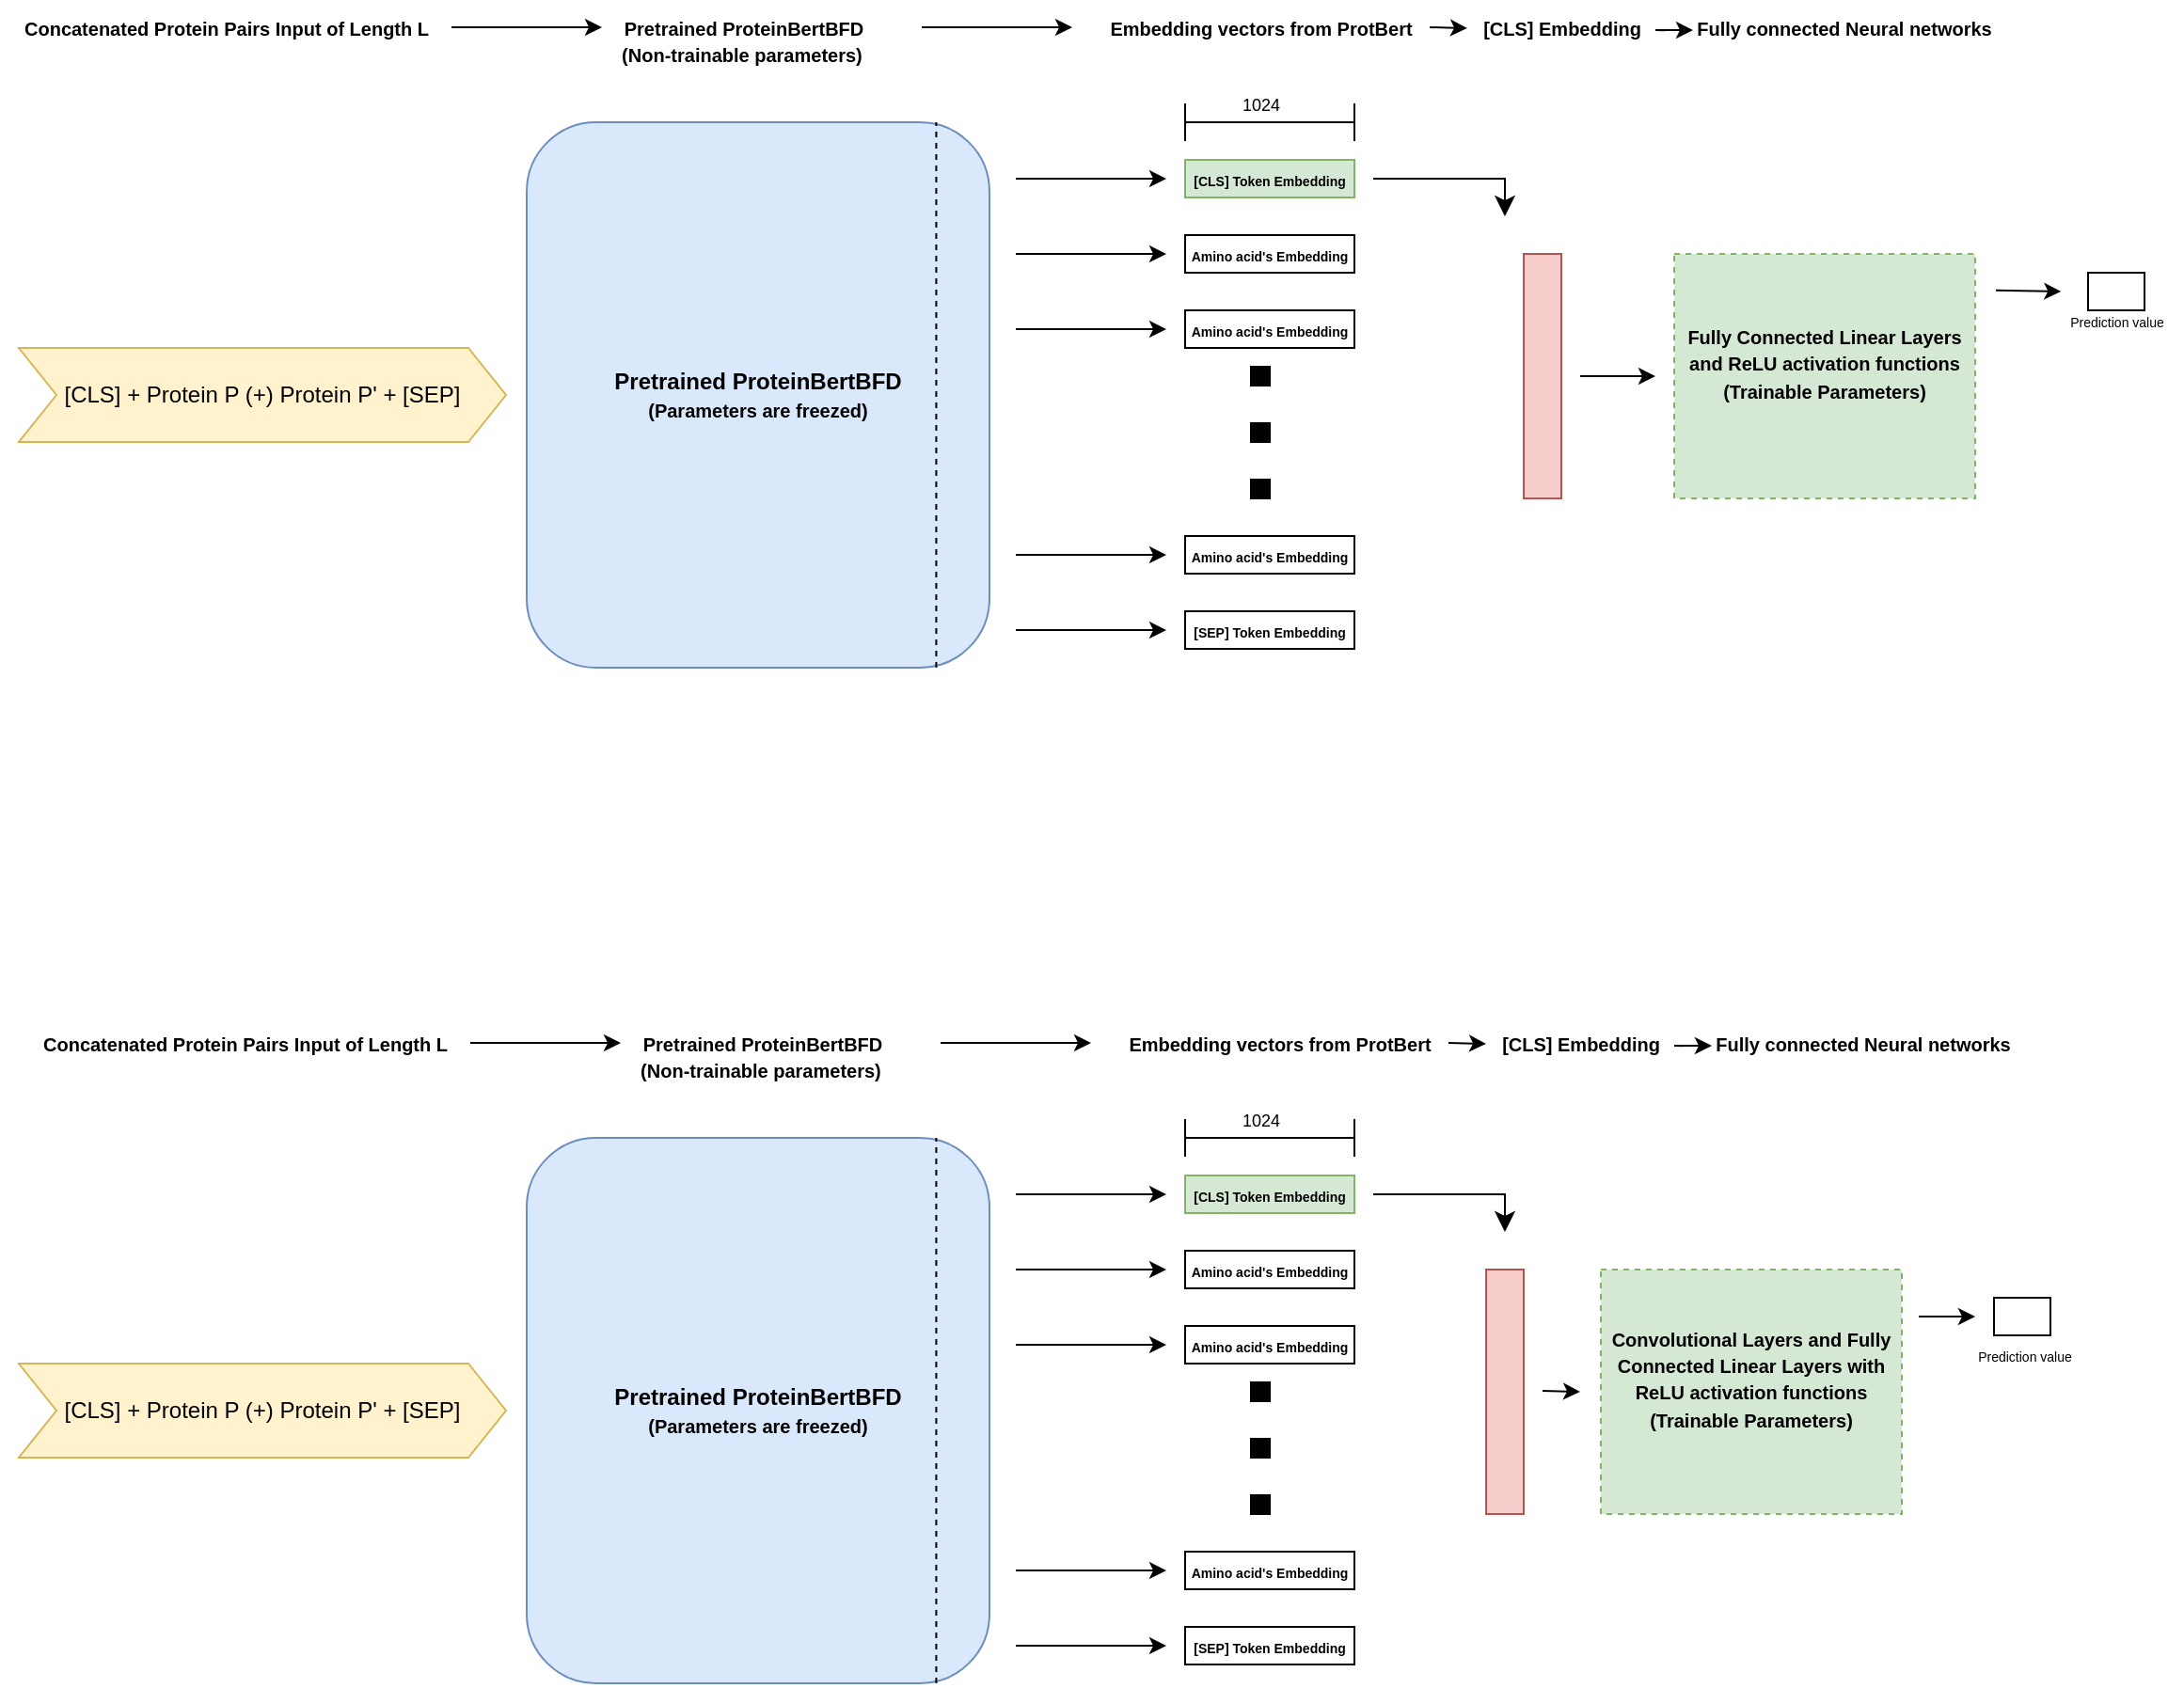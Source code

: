 <mxfile version="21.1.2" type="github" pages="2">
  <diagram name="Page-1" id="QsDBgdQCwnRnDj4SqAwj">
    <mxGraphModel dx="2022" dy="657" grid="1" gridSize="10" guides="1" tooltips="1" connect="1" arrows="1" fold="1" page="1" pageScale="1" pageWidth="827" pageHeight="1169" math="0" shadow="0">
      <root>
        <mxCell id="0" />
        <mxCell id="1" parent="0" />
        <mxCell id="qwD3XdrIpNs9pehdpU2p-4" value="[CLS] + Protein P (+) Protein P&#39; + [SEP]" style="shape=step;perimeter=stepPerimeter;whiteSpace=wrap;html=1;fixedSize=1;fillColor=#fff2cc;strokeColor=#d6b656;" parent="1" vertex="1">
          <mxGeometry x="-800" y="345" width="259" height="50" as="geometry" />
        </mxCell>
        <mxCell id="qwD3XdrIpNs9pehdpU2p-6" value="&lt;b&gt;Pretrained ProteinBertBFD&lt;br&gt;&lt;font style=&quot;font-size: 10px;&quot;&gt;(Parameters are freezed)&lt;/font&gt;&lt;/b&gt;" style="rounded=1;whiteSpace=wrap;html=1;fillColor=#dae8fc;strokeColor=#6c8ebf;" parent="1" vertex="1">
          <mxGeometry x="-530" y="225" width="246" height="290" as="geometry" />
        </mxCell>
        <mxCell id="qwD3XdrIpNs9pehdpU2p-8" value="" style="endArrow=none;dashed=1;html=1;rounded=0;entryX=0.885;entryY=0;entryDx=0;entryDy=0;entryPerimeter=0;exitX=0.885;exitY=1;exitDx=0;exitDy=0;exitPerimeter=0;" parent="1" source="qwD3XdrIpNs9pehdpU2p-6" target="qwD3XdrIpNs9pehdpU2p-6" edge="1">
          <mxGeometry width="50" height="50" relative="1" as="geometry">
            <mxPoint x="-320" y="315" as="sourcePoint" />
            <mxPoint x="-270" y="265" as="targetPoint" />
          </mxGeometry>
        </mxCell>
        <mxCell id="qwD3XdrIpNs9pehdpU2p-20" value="" style="endArrow=classic;html=1;rounded=0;" parent="1" edge="1">
          <mxGeometry width="50" height="50" relative="1" as="geometry">
            <mxPoint x="-270" y="255" as="sourcePoint" />
            <mxPoint x="-190" y="255" as="targetPoint" />
          </mxGeometry>
        </mxCell>
        <mxCell id="qwD3XdrIpNs9pehdpU2p-21" value="" style="endArrow=classic;html=1;rounded=0;" parent="1" edge="1">
          <mxGeometry width="50" height="50" relative="1" as="geometry">
            <mxPoint x="-270" y="495" as="sourcePoint" />
            <mxPoint x="-190" y="495" as="targetPoint" />
          </mxGeometry>
        </mxCell>
        <mxCell id="qwD3XdrIpNs9pehdpU2p-22" value="" style="endArrow=classic;html=1;rounded=0;" parent="1" edge="1">
          <mxGeometry width="50" height="50" relative="1" as="geometry">
            <mxPoint x="-270" y="295" as="sourcePoint" />
            <mxPoint x="-190" y="295" as="targetPoint" />
          </mxGeometry>
        </mxCell>
        <mxCell id="qwD3XdrIpNs9pehdpU2p-23" value="" style="endArrow=classic;html=1;rounded=0;" parent="1" edge="1">
          <mxGeometry width="50" height="50" relative="1" as="geometry">
            <mxPoint x="-270" y="335" as="sourcePoint" />
            <mxPoint x="-190" y="335" as="targetPoint" />
          </mxGeometry>
        </mxCell>
        <mxCell id="qwD3XdrIpNs9pehdpU2p-24" value="" style="endArrow=classic;html=1;rounded=0;" parent="1" edge="1">
          <mxGeometry width="50" height="50" relative="1" as="geometry">
            <mxPoint x="-270" y="455" as="sourcePoint" />
            <mxPoint x="-190" y="455" as="targetPoint" />
          </mxGeometry>
        </mxCell>
        <mxCell id="qwD3XdrIpNs9pehdpU2p-25" value="&lt;font style=&quot;font-size: 7px;&quot;&gt;&lt;b&gt;[CLS] Token Embedding&lt;/b&gt;&lt;/font&gt;" style="rounded=0;whiteSpace=wrap;html=1;fillColor=#d5e8d4;strokeColor=#82b366;" parent="1" vertex="1">
          <mxGeometry x="-180" y="245" width="90" height="20" as="geometry" />
        </mxCell>
        <mxCell id="qwD3XdrIpNs9pehdpU2p-26" value="&lt;font style=&quot;font-size: 7px;&quot;&gt;&lt;b&gt;Amino acid&#39;s Embedding&lt;/b&gt;&lt;/font&gt;" style="rounded=0;whiteSpace=wrap;html=1;" parent="1" vertex="1">
          <mxGeometry x="-180" y="285" width="90" height="20" as="geometry" />
        </mxCell>
        <mxCell id="qwD3XdrIpNs9pehdpU2p-27" value="&lt;b style=&quot;--tw-border-spacing-x: 0; --tw-border-spacing-y: 0; --tw-translate-x: 0; --tw-translate-y: 0; --tw-rotate: 0; --tw-skew-x: 0; --tw-skew-y: 0; --tw-scale-x: 1; --tw-scale-y: 1; --tw-pan-x: ; --tw-pan-y: ; --tw-pinch-zoom: ; --tw-scroll-snap-strictness: proximity; --tw-ordinal: ; --tw-slashed-zero: ; --tw-numeric-figure: ; --tw-numeric-spacing: ; --tw-numeric-fraction: ; --tw-ring-inset: ; --tw-ring-offset-width: 0px; --tw-ring-offset-color: #fff; --tw-ring-color: rgb(59 130 246 / 0.5); --tw-ring-offset-shadow: 0 0 #0000; --tw-ring-shadow: 0 0 #0000; --tw-shadow: 0 0 #0000; --tw-shadow-colored: 0 0 #0000; --tw-blur: ; --tw-brightness: ; --tw-contrast: ; --tw-grayscale: ; --tw-hue-rotate: ; --tw-invert: ; --tw-saturate: ; --tw-sepia: ; --tw-drop-shadow: ; --tw-backdrop-blur: ; --tw-backdrop-brightness: ; --tw-backdrop-contrast: ; --tw-backdrop-grayscale: ; --tw-backdrop-hue-rotate: ; --tw-backdrop-invert: ; --tw-backdrop-opacity: ; --tw-backdrop-saturate: ; --tw-backdrop-sepia: ; border-color: var(--border-color); font-size: 7px;&quot;&gt;Amino acid&#39;s Embedding&lt;/b&gt;" style="rounded=0;whiteSpace=wrap;html=1;" parent="1" vertex="1">
          <mxGeometry x="-180" y="325" width="90" height="20" as="geometry" />
        </mxCell>
        <mxCell id="qwD3XdrIpNs9pehdpU2p-28" value="&lt;b style=&quot;--tw-border-spacing-x: 0; --tw-border-spacing-y: 0; --tw-translate-x: 0; --tw-translate-y: 0; --tw-rotate: 0; --tw-skew-x: 0; --tw-skew-y: 0; --tw-scale-x: 1; --tw-scale-y: 1; --tw-pan-x: ; --tw-pan-y: ; --tw-pinch-zoom: ; --tw-scroll-snap-strictness: proximity; --tw-ordinal: ; --tw-slashed-zero: ; --tw-numeric-figure: ; --tw-numeric-spacing: ; --tw-numeric-fraction: ; --tw-ring-inset: ; --tw-ring-offset-width: 0px; --tw-ring-offset-color: #fff; --tw-ring-color: rgb(59 130 246 / 0.5); --tw-ring-offset-shadow: 0 0 #0000; --tw-ring-shadow: 0 0 #0000; --tw-shadow: 0 0 #0000; --tw-shadow-colored: 0 0 #0000; --tw-blur: ; --tw-brightness: ; --tw-contrast: ; --tw-grayscale: ; --tw-hue-rotate: ; --tw-invert: ; --tw-saturate: ; --tw-sepia: ; --tw-drop-shadow: ; --tw-backdrop-blur: ; --tw-backdrop-brightness: ; --tw-backdrop-contrast: ; --tw-backdrop-grayscale: ; --tw-backdrop-hue-rotate: ; --tw-backdrop-invert: ; --tw-backdrop-opacity: ; --tw-backdrop-saturate: ; --tw-backdrop-sepia: ; border-color: var(--border-color); font-size: 7px;&quot;&gt;Amino acid&#39;s Embedding&lt;/b&gt;" style="rounded=0;whiteSpace=wrap;html=1;" parent="1" vertex="1">
          <mxGeometry x="-180" y="445" width="90" height="20" as="geometry" />
        </mxCell>
        <mxCell id="qwD3XdrIpNs9pehdpU2p-29" value="&lt;b style=&quot;--tw-border-spacing-x: 0; --tw-border-spacing-y: 0; --tw-translate-x: 0; --tw-translate-y: 0; --tw-rotate: 0; --tw-skew-x: 0; --tw-skew-y: 0; --tw-scale-x: 1; --tw-scale-y: 1; --tw-pan-x: ; --tw-pan-y: ; --tw-pinch-zoom: ; --tw-scroll-snap-strictness: proximity; --tw-ordinal: ; --tw-slashed-zero: ; --tw-numeric-figure: ; --tw-numeric-spacing: ; --tw-numeric-fraction: ; --tw-ring-inset: ; --tw-ring-offset-width: 0px; --tw-ring-offset-color: #fff; --tw-ring-color: rgb(59 130 246 / 0.5); --tw-ring-offset-shadow: 0 0 #0000; --tw-ring-shadow: 0 0 #0000; --tw-shadow: 0 0 #0000; --tw-shadow-colored: 0 0 #0000; --tw-blur: ; --tw-brightness: ; --tw-contrast: ; --tw-grayscale: ; --tw-hue-rotate: ; --tw-invert: ; --tw-saturate: ; --tw-sepia: ; --tw-drop-shadow: ; --tw-backdrop-blur: ; --tw-backdrop-brightness: ; --tw-backdrop-contrast: ; --tw-backdrop-grayscale: ; --tw-backdrop-hue-rotate: ; --tw-backdrop-invert: ; --tw-backdrop-opacity: ; --tw-backdrop-saturate: ; --tw-backdrop-sepia: ; border-color: var(--border-color); font-size: 7px;&quot;&gt;[SEP] Token Embedding&lt;/b&gt;" style="rounded=0;whiteSpace=wrap;html=1;" parent="1" vertex="1">
          <mxGeometry x="-180" y="485" width="90" height="20" as="geometry" />
        </mxCell>
        <mxCell id="qwD3XdrIpNs9pehdpU2p-31" value="" style="shape=crossbar;whiteSpace=wrap;html=1;rounded=1;" parent="1" vertex="1">
          <mxGeometry x="-180" y="215" width="90" height="20" as="geometry" />
        </mxCell>
        <mxCell id="qwD3XdrIpNs9pehdpU2p-32" value="&lt;font style=&quot;font-size: 9px;&quot;&gt;1024&lt;/font&gt;" style="text;html=1;align=center;verticalAlign=middle;resizable=0;points=[];autosize=1;strokeColor=none;fillColor=none;" parent="1" vertex="1">
          <mxGeometry x="-160" y="200" width="40" height="30" as="geometry" />
        </mxCell>
        <mxCell id="qwD3XdrIpNs9pehdpU2p-33" value="" style="rounded=0;whiteSpace=wrap;html=1;fillColor=#000000;" parent="1" vertex="1">
          <mxGeometry x="-145" y="355" width="10" height="10" as="geometry" />
        </mxCell>
        <mxCell id="qwD3XdrIpNs9pehdpU2p-34" value="" style="rounded=0;whiteSpace=wrap;html=1;fillColor=#000000;" parent="1" vertex="1">
          <mxGeometry x="-145" y="385" width="10" height="10" as="geometry" />
        </mxCell>
        <mxCell id="qwD3XdrIpNs9pehdpU2p-35" value="" style="rounded=0;whiteSpace=wrap;html=1;fillColor=#000000;" parent="1" vertex="1">
          <mxGeometry x="-145" y="415" width="10" height="10" as="geometry" />
        </mxCell>
        <mxCell id="qwD3XdrIpNs9pehdpU2p-40" value="" style="edgeStyle=segmentEdgeStyle;endArrow=classic;html=1;curved=0;rounded=0;endSize=8;startSize=8;" parent="1" edge="1">
          <mxGeometry width="50" height="50" relative="1" as="geometry">
            <mxPoint x="-80" y="255" as="sourcePoint" />
            <mxPoint x="-10" y="275" as="targetPoint" />
          </mxGeometry>
        </mxCell>
        <mxCell id="qwD3XdrIpNs9pehdpU2p-42" value="" style="rounded=0;whiteSpace=wrap;html=1;fillColor=#f8cecc;strokeColor=#b85450;" parent="1" vertex="1">
          <mxGeometry y="295" width="20" height="130" as="geometry" />
        </mxCell>
        <mxCell id="qwD3XdrIpNs9pehdpU2p-51" value="&lt;font style=&quot;font-size: 10px;&quot;&gt;&lt;b&gt;Fully Connected Linear Layers and ReLU activation functions&lt;br&gt;(Trainable Parameters)&lt;br&gt;&lt;br&gt;&lt;/b&gt;&lt;/font&gt;" style="rounded=0;whiteSpace=wrap;html=1;dashed=1;fillColor=#d5e8d4;strokeColor=#82b366;" parent="1" vertex="1">
          <mxGeometry x="80" y="295" width="160" height="130" as="geometry" />
        </mxCell>
        <mxCell id="qwD3XdrIpNs9pehdpU2p-52" value="" style="endArrow=classic;html=1;rounded=0;" parent="1" edge="1">
          <mxGeometry width="50" height="50" relative="1" as="geometry">
            <mxPoint x="30" y="360" as="sourcePoint" />
            <mxPoint x="70" y="360" as="targetPoint" />
          </mxGeometry>
        </mxCell>
        <mxCell id="qwD3XdrIpNs9pehdpU2p-53" value="" style="endArrow=classic;html=1;rounded=0;entryX=0.081;entryY=0;entryDx=0;entryDy=0;entryPerimeter=0;" parent="1" target="qwD3XdrIpNs9pehdpU2p-55" edge="1">
          <mxGeometry width="50" height="50" relative="1" as="geometry">
            <mxPoint x="251" y="314.33" as="sourcePoint" />
            <mxPoint x="281" y="314.33" as="targetPoint" />
          </mxGeometry>
        </mxCell>
        <mxCell id="qwD3XdrIpNs9pehdpU2p-54" value="" style="rounded=0;whiteSpace=wrap;html=1;" parent="1" vertex="1">
          <mxGeometry x="300" y="305" width="30" height="20" as="geometry" />
        </mxCell>
        <mxCell id="qwD3XdrIpNs9pehdpU2p-55" value="&lt;font style=&quot;font-size: 7px;&quot;&gt;Prediction value&lt;/font&gt;" style="text;html=1;align=center;verticalAlign=middle;resizable=0;points=[];autosize=1;strokeColor=none;fillColor=none;" parent="1" vertex="1">
          <mxGeometry x="280" y="315" width="70" height="30" as="geometry" />
        </mxCell>
        <mxCell id="O5TgWfovu0KXLwXvyha--1" value="[CLS] + Protein P (+) Protein P&#39; + [SEP]" style="shape=step;perimeter=stepPerimeter;whiteSpace=wrap;html=1;fixedSize=1;fillColor=#fff2cc;strokeColor=#d6b656;" parent="1" vertex="1">
          <mxGeometry x="-800" y="885" width="259" height="50" as="geometry" />
        </mxCell>
        <mxCell id="O5TgWfovu0KXLwXvyha--2" value="&lt;b&gt;Pretrained ProteinBertBFD&lt;br&gt;&lt;font style=&quot;font-size: 10px;&quot;&gt;(Parameters are freezed)&lt;/font&gt;&lt;/b&gt;" style="rounded=1;whiteSpace=wrap;html=1;fillColor=#dae8fc;strokeColor=#6c8ebf;" parent="1" vertex="1">
          <mxGeometry x="-530" y="765" width="246" height="290" as="geometry" />
        </mxCell>
        <mxCell id="O5TgWfovu0KXLwXvyha--3" value="" style="endArrow=none;dashed=1;html=1;rounded=0;entryX=0.885;entryY=0;entryDx=0;entryDy=0;entryPerimeter=0;exitX=0.885;exitY=1;exitDx=0;exitDy=0;exitPerimeter=0;" parent="1" source="O5TgWfovu0KXLwXvyha--2" target="O5TgWfovu0KXLwXvyha--2" edge="1">
          <mxGeometry width="50" height="50" relative="1" as="geometry">
            <mxPoint x="-320" y="855" as="sourcePoint" />
            <mxPoint x="-270" y="805" as="targetPoint" />
          </mxGeometry>
        </mxCell>
        <mxCell id="O5TgWfovu0KXLwXvyha--4" value="" style="endArrow=classic;html=1;rounded=0;" parent="1" edge="1">
          <mxGeometry width="50" height="50" relative="1" as="geometry">
            <mxPoint x="-270" y="795" as="sourcePoint" />
            <mxPoint x="-190" y="795" as="targetPoint" />
          </mxGeometry>
        </mxCell>
        <mxCell id="O5TgWfovu0KXLwXvyha--5" value="" style="endArrow=classic;html=1;rounded=0;" parent="1" edge="1">
          <mxGeometry width="50" height="50" relative="1" as="geometry">
            <mxPoint x="-270" y="1035" as="sourcePoint" />
            <mxPoint x="-190" y="1035" as="targetPoint" />
          </mxGeometry>
        </mxCell>
        <mxCell id="O5TgWfovu0KXLwXvyha--6" value="" style="endArrow=classic;html=1;rounded=0;" parent="1" edge="1">
          <mxGeometry width="50" height="50" relative="1" as="geometry">
            <mxPoint x="-270" y="835" as="sourcePoint" />
            <mxPoint x="-190" y="835" as="targetPoint" />
          </mxGeometry>
        </mxCell>
        <mxCell id="O5TgWfovu0KXLwXvyha--7" value="" style="endArrow=classic;html=1;rounded=0;" parent="1" edge="1">
          <mxGeometry width="50" height="50" relative="1" as="geometry">
            <mxPoint x="-270" y="875" as="sourcePoint" />
            <mxPoint x="-190" y="875" as="targetPoint" />
          </mxGeometry>
        </mxCell>
        <mxCell id="O5TgWfovu0KXLwXvyha--8" value="" style="endArrow=classic;html=1;rounded=0;" parent="1" edge="1">
          <mxGeometry width="50" height="50" relative="1" as="geometry">
            <mxPoint x="-270" y="995" as="sourcePoint" />
            <mxPoint x="-190" y="995" as="targetPoint" />
          </mxGeometry>
        </mxCell>
        <mxCell id="O5TgWfovu0KXLwXvyha--9" value="&lt;font style=&quot;font-size: 7px;&quot;&gt;&lt;b&gt;[CLS] Token Embedding&lt;/b&gt;&lt;/font&gt;" style="rounded=0;whiteSpace=wrap;html=1;fillColor=#d5e8d4;strokeColor=#82b366;" parent="1" vertex="1">
          <mxGeometry x="-180" y="785" width="90" height="20" as="geometry" />
        </mxCell>
        <mxCell id="O5TgWfovu0KXLwXvyha--10" value="&lt;font style=&quot;font-size: 7px;&quot;&gt;&lt;b&gt;Amino acid&#39;s Embedding&lt;/b&gt;&lt;/font&gt;" style="rounded=0;whiteSpace=wrap;html=1;" parent="1" vertex="1">
          <mxGeometry x="-180" y="825" width="90" height="20" as="geometry" />
        </mxCell>
        <mxCell id="O5TgWfovu0KXLwXvyha--11" value="&lt;b style=&quot;--tw-border-spacing-x: 0; --tw-border-spacing-y: 0; --tw-translate-x: 0; --tw-translate-y: 0; --tw-rotate: 0; --tw-skew-x: 0; --tw-skew-y: 0; --tw-scale-x: 1; --tw-scale-y: 1; --tw-pan-x: ; --tw-pan-y: ; --tw-pinch-zoom: ; --tw-scroll-snap-strictness: proximity; --tw-ordinal: ; --tw-slashed-zero: ; --tw-numeric-figure: ; --tw-numeric-spacing: ; --tw-numeric-fraction: ; --tw-ring-inset: ; --tw-ring-offset-width: 0px; --tw-ring-offset-color: #fff; --tw-ring-color: rgb(59 130 246 / 0.5); --tw-ring-offset-shadow: 0 0 #0000; --tw-ring-shadow: 0 0 #0000; --tw-shadow: 0 0 #0000; --tw-shadow-colored: 0 0 #0000; --tw-blur: ; --tw-brightness: ; --tw-contrast: ; --tw-grayscale: ; --tw-hue-rotate: ; --tw-invert: ; --tw-saturate: ; --tw-sepia: ; --tw-drop-shadow: ; --tw-backdrop-blur: ; --tw-backdrop-brightness: ; --tw-backdrop-contrast: ; --tw-backdrop-grayscale: ; --tw-backdrop-hue-rotate: ; --tw-backdrop-invert: ; --tw-backdrop-opacity: ; --tw-backdrop-saturate: ; --tw-backdrop-sepia: ; border-color: var(--border-color); font-size: 7px;&quot;&gt;Amino acid&#39;s Embedding&lt;/b&gt;" style="rounded=0;whiteSpace=wrap;html=1;" parent="1" vertex="1">
          <mxGeometry x="-180" y="865" width="90" height="20" as="geometry" />
        </mxCell>
        <mxCell id="O5TgWfovu0KXLwXvyha--12" value="&lt;b style=&quot;--tw-border-spacing-x: 0; --tw-border-spacing-y: 0; --tw-translate-x: 0; --tw-translate-y: 0; --tw-rotate: 0; --tw-skew-x: 0; --tw-skew-y: 0; --tw-scale-x: 1; --tw-scale-y: 1; --tw-pan-x: ; --tw-pan-y: ; --tw-pinch-zoom: ; --tw-scroll-snap-strictness: proximity; --tw-ordinal: ; --tw-slashed-zero: ; --tw-numeric-figure: ; --tw-numeric-spacing: ; --tw-numeric-fraction: ; --tw-ring-inset: ; --tw-ring-offset-width: 0px; --tw-ring-offset-color: #fff; --tw-ring-color: rgb(59 130 246 / 0.5); --tw-ring-offset-shadow: 0 0 #0000; --tw-ring-shadow: 0 0 #0000; --tw-shadow: 0 0 #0000; --tw-shadow-colored: 0 0 #0000; --tw-blur: ; --tw-brightness: ; --tw-contrast: ; --tw-grayscale: ; --tw-hue-rotate: ; --tw-invert: ; --tw-saturate: ; --tw-sepia: ; --tw-drop-shadow: ; --tw-backdrop-blur: ; --tw-backdrop-brightness: ; --tw-backdrop-contrast: ; --tw-backdrop-grayscale: ; --tw-backdrop-hue-rotate: ; --tw-backdrop-invert: ; --tw-backdrop-opacity: ; --tw-backdrop-saturate: ; --tw-backdrop-sepia: ; border-color: var(--border-color); font-size: 7px;&quot;&gt;Amino acid&#39;s Embedding&lt;/b&gt;" style="rounded=0;whiteSpace=wrap;html=1;" parent="1" vertex="1">
          <mxGeometry x="-180" y="985" width="90" height="20" as="geometry" />
        </mxCell>
        <mxCell id="O5TgWfovu0KXLwXvyha--13" value="&lt;b style=&quot;--tw-border-spacing-x: 0; --tw-border-spacing-y: 0; --tw-translate-x: 0; --tw-translate-y: 0; --tw-rotate: 0; --tw-skew-x: 0; --tw-skew-y: 0; --tw-scale-x: 1; --tw-scale-y: 1; --tw-pan-x: ; --tw-pan-y: ; --tw-pinch-zoom: ; --tw-scroll-snap-strictness: proximity; --tw-ordinal: ; --tw-slashed-zero: ; --tw-numeric-figure: ; --tw-numeric-spacing: ; --tw-numeric-fraction: ; --tw-ring-inset: ; --tw-ring-offset-width: 0px; --tw-ring-offset-color: #fff; --tw-ring-color: rgb(59 130 246 / 0.5); --tw-ring-offset-shadow: 0 0 #0000; --tw-ring-shadow: 0 0 #0000; --tw-shadow: 0 0 #0000; --tw-shadow-colored: 0 0 #0000; --tw-blur: ; --tw-brightness: ; --tw-contrast: ; --tw-grayscale: ; --tw-hue-rotate: ; --tw-invert: ; --tw-saturate: ; --tw-sepia: ; --tw-drop-shadow: ; --tw-backdrop-blur: ; --tw-backdrop-brightness: ; --tw-backdrop-contrast: ; --tw-backdrop-grayscale: ; --tw-backdrop-hue-rotate: ; --tw-backdrop-invert: ; --tw-backdrop-opacity: ; --tw-backdrop-saturate: ; --tw-backdrop-sepia: ; border-color: var(--border-color); font-size: 7px;&quot;&gt;[SEP] Token Embedding&lt;/b&gt;" style="rounded=0;whiteSpace=wrap;html=1;" parent="1" vertex="1">
          <mxGeometry x="-180" y="1025" width="90" height="20" as="geometry" />
        </mxCell>
        <mxCell id="O5TgWfovu0KXLwXvyha--14" value="" style="shape=crossbar;whiteSpace=wrap;html=1;rounded=1;" parent="1" vertex="1">
          <mxGeometry x="-180" y="755" width="90" height="20" as="geometry" />
        </mxCell>
        <mxCell id="O5TgWfovu0KXLwXvyha--15" value="&lt;font style=&quot;font-size: 9px;&quot;&gt;1024&lt;/font&gt;" style="text;html=1;align=center;verticalAlign=middle;resizable=0;points=[];autosize=1;strokeColor=none;fillColor=none;" parent="1" vertex="1">
          <mxGeometry x="-160" y="740" width="40" height="30" as="geometry" />
        </mxCell>
        <mxCell id="O5TgWfovu0KXLwXvyha--16" value="" style="rounded=0;whiteSpace=wrap;html=1;fillColor=#000000;" parent="1" vertex="1">
          <mxGeometry x="-145" y="895" width="10" height="10" as="geometry" />
        </mxCell>
        <mxCell id="O5TgWfovu0KXLwXvyha--17" value="" style="rounded=0;whiteSpace=wrap;html=1;fillColor=#000000;" parent="1" vertex="1">
          <mxGeometry x="-145" y="925" width="10" height="10" as="geometry" />
        </mxCell>
        <mxCell id="O5TgWfovu0KXLwXvyha--18" value="" style="rounded=0;whiteSpace=wrap;html=1;fillColor=#000000;" parent="1" vertex="1">
          <mxGeometry x="-145" y="955" width="10" height="10" as="geometry" />
        </mxCell>
        <mxCell id="O5TgWfovu0KXLwXvyha--19" value="" style="edgeStyle=segmentEdgeStyle;endArrow=classic;html=1;curved=0;rounded=0;endSize=8;startSize=8;" parent="1" edge="1">
          <mxGeometry width="50" height="50" relative="1" as="geometry">
            <mxPoint x="-80" y="795" as="sourcePoint" />
            <mxPoint x="-10" y="815" as="targetPoint" />
          </mxGeometry>
        </mxCell>
        <mxCell id="O5TgWfovu0KXLwXvyha--20" value="" style="rounded=0;whiteSpace=wrap;html=1;fillColor=#f8cecc;strokeColor=#b85450;" parent="1" vertex="1">
          <mxGeometry x="-20" y="835" width="20" height="130" as="geometry" />
        </mxCell>
        <mxCell id="O5TgWfovu0KXLwXvyha--21" value="&lt;font style=&quot;font-size: 10px;&quot;&gt;&lt;b&gt;Convolutional Layers and Fully Connected Linear Layers with ReLU activation functions&lt;br&gt;(Trainable Parameters)&lt;br&gt;&lt;br&gt;&lt;/b&gt;&lt;/font&gt;" style="rounded=0;whiteSpace=wrap;html=1;dashed=1;fillColor=#d5e8d4;strokeColor=#82b366;" parent="1" vertex="1">
          <mxGeometry x="41" y="835" width="160" height="130" as="geometry" />
        </mxCell>
        <mxCell id="O5TgWfovu0KXLwXvyha--22" value="" style="endArrow=classic;html=1;rounded=0;" parent="1" edge="1">
          <mxGeometry width="50" height="50" relative="1" as="geometry">
            <mxPoint x="10" y="899.5" as="sourcePoint" />
            <mxPoint x="30" y="900" as="targetPoint" />
          </mxGeometry>
        </mxCell>
        <mxCell id="O5TgWfovu0KXLwXvyha--23" value="" style="endArrow=classic;html=1;rounded=0;" parent="1" edge="1">
          <mxGeometry width="50" height="50" relative="1" as="geometry">
            <mxPoint x="210" y="860" as="sourcePoint" />
            <mxPoint x="240" y="860" as="targetPoint" />
          </mxGeometry>
        </mxCell>
        <mxCell id="O5TgWfovu0KXLwXvyha--24" value="" style="rounded=0;whiteSpace=wrap;html=1;" parent="1" vertex="1">
          <mxGeometry x="250" y="850" width="30" height="20" as="geometry" />
        </mxCell>
        <mxCell id="O5TgWfovu0KXLwXvyha--25" value="&lt;font style=&quot;font-size: 7px;&quot;&gt;Prediction value&lt;/font&gt;" style="text;html=1;align=center;verticalAlign=middle;resizable=0;points=[];autosize=1;strokeColor=none;fillColor=none;" parent="1" vertex="1">
          <mxGeometry x="231" y="865" width="70" height="30" as="geometry" />
        </mxCell>
        <mxCell id="k0mLrdQfxI_wprc-yUOU-1" value="&lt;font style=&quot;font-size: 10px;&quot;&gt;&lt;b&gt;Concatenated Protein Pairs Input of Length L&lt;/b&gt;&lt;/font&gt;" style="text;html=1;align=center;verticalAlign=middle;resizable=0;points=[];autosize=1;strokeColor=none;fillColor=none;" parent="1" vertex="1">
          <mxGeometry x="-810" y="160" width="240" height="30" as="geometry" />
        </mxCell>
        <mxCell id="k0mLrdQfxI_wprc-yUOU-2" value="&lt;font style=&quot;font-size: 10px;&quot;&gt;&lt;b&gt;Pretrained ProteinBertBFD&lt;/b&gt;&lt;/font&gt;" style="text;html=1;align=center;verticalAlign=middle;resizable=0;points=[];autosize=1;strokeColor=none;fillColor=none;" parent="1" vertex="1">
          <mxGeometry x="-490" y="160" width="150" height="30" as="geometry" />
        </mxCell>
        <mxCell id="k0mLrdQfxI_wprc-yUOU-3" value="&lt;b&gt;&lt;font style=&quot;font-size: 10px;&quot;&gt;Embedding vectors from ProtBert&lt;/font&gt;&lt;/b&gt;" style="text;html=1;align=center;verticalAlign=middle;resizable=0;points=[];autosize=1;strokeColor=none;fillColor=none;" parent="1" vertex="1">
          <mxGeometry x="-230" y="160" width="180" height="30" as="geometry" />
        </mxCell>
        <mxCell id="k0mLrdQfxI_wprc-yUOU-4" value="&lt;font style=&quot;font-size: 10px;&quot;&gt;&lt;b&gt;[CLS] Embedding&lt;/b&gt;&lt;/font&gt;" style="text;html=1;align=center;verticalAlign=middle;resizable=0;points=[];autosize=1;strokeColor=none;fillColor=none;" parent="1" vertex="1">
          <mxGeometry x="-35" y="160" width="110" height="30" as="geometry" />
        </mxCell>
        <mxCell id="k0mLrdQfxI_wprc-yUOU-5" value="&lt;font style=&quot;font-size: 10px;&quot;&gt;&lt;b&gt;Fully connected Neural networks&lt;/b&gt;&lt;/font&gt;" style="text;html=1;align=center;verticalAlign=middle;resizable=0;points=[];autosize=1;strokeColor=none;fillColor=none;" parent="1" vertex="1">
          <mxGeometry x="80" y="160" width="180" height="30" as="geometry" />
        </mxCell>
        <mxCell id="k0mLrdQfxI_wprc-yUOU-8" value="" style="endArrow=classic;html=1;rounded=0;" parent="1" edge="1">
          <mxGeometry width="50" height="50" relative="1" as="geometry">
            <mxPoint x="-570" y="174.5" as="sourcePoint" />
            <mxPoint x="-490" y="174.5" as="targetPoint" />
          </mxGeometry>
        </mxCell>
        <mxCell id="k0mLrdQfxI_wprc-yUOU-9" value="" style="endArrow=classic;html=1;rounded=0;" parent="1" edge="1">
          <mxGeometry width="50" height="50" relative="1" as="geometry">
            <mxPoint x="-320" y="174.5" as="sourcePoint" />
            <mxPoint x="-240" y="174.5" as="targetPoint" />
          </mxGeometry>
        </mxCell>
        <mxCell id="k0mLrdQfxI_wprc-yUOU-10" value="" style="endArrow=classic;html=1;rounded=0;" parent="1" edge="1">
          <mxGeometry width="50" height="50" relative="1" as="geometry">
            <mxPoint x="-50" y="174.5" as="sourcePoint" />
            <mxPoint x="-30" y="175" as="targetPoint" />
          </mxGeometry>
        </mxCell>
        <mxCell id="k0mLrdQfxI_wprc-yUOU-11" value="" style="endArrow=classic;html=1;rounded=0;" parent="1" source="k0mLrdQfxI_wprc-yUOU-4" edge="1">
          <mxGeometry width="50" height="50" relative="1" as="geometry">
            <mxPoint x="-40" y="184.5" as="sourcePoint" />
            <mxPoint x="90" y="176" as="targetPoint" />
            <Array as="points">
              <mxPoint x="70" y="176" />
            </Array>
          </mxGeometry>
        </mxCell>
        <mxCell id="k0mLrdQfxI_wprc-yUOU-14" value="&lt;div style=&quot;text-align: center;&quot;&gt;&lt;span style=&quot;background-color: initial; font-size: 10px;&quot;&gt;&lt;b&gt;&amp;nbsp; (Non-trainable parameters)&lt;/b&gt;&lt;/span&gt;&lt;/div&gt;" style="text;whiteSpace=wrap;html=1;" parent="1" vertex="1">
          <mxGeometry x="-487" y="175" width="160" height="40" as="geometry" />
        </mxCell>
        <mxCell id="k0mLrdQfxI_wprc-yUOU-15" value="&lt;font style=&quot;font-size: 10px;&quot;&gt;&lt;b&gt;Concatenated Protein Pairs Input of Length L&lt;/b&gt;&lt;/font&gt;" style="text;html=1;align=center;verticalAlign=middle;resizable=0;points=[];autosize=1;strokeColor=none;fillColor=none;" parent="1" vertex="1">
          <mxGeometry x="-800" y="700" width="240" height="30" as="geometry" />
        </mxCell>
        <mxCell id="k0mLrdQfxI_wprc-yUOU-16" value="&lt;font style=&quot;font-size: 10px;&quot;&gt;&lt;b&gt;Pretrained ProteinBertBFD&lt;/b&gt;&lt;/font&gt;" style="text;html=1;align=center;verticalAlign=middle;resizable=0;points=[];autosize=1;strokeColor=none;fillColor=none;" parent="1" vertex="1">
          <mxGeometry x="-480" y="700" width="150" height="30" as="geometry" />
        </mxCell>
        <mxCell id="k0mLrdQfxI_wprc-yUOU-17" value="&lt;b&gt;&lt;font style=&quot;font-size: 10px;&quot;&gt;Embedding vectors from ProtBert&lt;/font&gt;&lt;/b&gt;" style="text;html=1;align=center;verticalAlign=middle;resizable=0;points=[];autosize=1;strokeColor=none;fillColor=none;" parent="1" vertex="1">
          <mxGeometry x="-220" y="700" width="180" height="30" as="geometry" />
        </mxCell>
        <mxCell id="k0mLrdQfxI_wprc-yUOU-18" value="&lt;font style=&quot;font-size: 10px;&quot;&gt;&lt;b&gt;[CLS] Embedding&lt;/b&gt;&lt;/font&gt;" style="text;html=1;align=center;verticalAlign=middle;resizable=0;points=[];autosize=1;strokeColor=none;fillColor=none;" parent="1" vertex="1">
          <mxGeometry x="-25" y="700" width="110" height="30" as="geometry" />
        </mxCell>
        <mxCell id="k0mLrdQfxI_wprc-yUOU-19" value="&lt;font style=&quot;font-size: 10px;&quot;&gt;&lt;b&gt;Fully connected Neural networks&lt;/b&gt;&lt;/font&gt;" style="text;html=1;align=center;verticalAlign=middle;resizable=0;points=[];autosize=1;strokeColor=none;fillColor=none;" parent="1" vertex="1">
          <mxGeometry x="90" y="700" width="180" height="30" as="geometry" />
        </mxCell>
        <mxCell id="k0mLrdQfxI_wprc-yUOU-20" value="" style="endArrow=classic;html=1;rounded=0;" parent="1" edge="1">
          <mxGeometry width="50" height="50" relative="1" as="geometry">
            <mxPoint x="-560" y="714.5" as="sourcePoint" />
            <mxPoint x="-480" y="714.5" as="targetPoint" />
          </mxGeometry>
        </mxCell>
        <mxCell id="k0mLrdQfxI_wprc-yUOU-21" value="" style="endArrow=classic;html=1;rounded=0;" parent="1" edge="1">
          <mxGeometry width="50" height="50" relative="1" as="geometry">
            <mxPoint x="-310" y="714.5" as="sourcePoint" />
            <mxPoint x="-230" y="714.5" as="targetPoint" />
          </mxGeometry>
        </mxCell>
        <mxCell id="k0mLrdQfxI_wprc-yUOU-22" value="" style="endArrow=classic;html=1;rounded=0;" parent="1" edge="1">
          <mxGeometry width="50" height="50" relative="1" as="geometry">
            <mxPoint x="-40" y="714.5" as="sourcePoint" />
            <mxPoint x="-20" y="715" as="targetPoint" />
          </mxGeometry>
        </mxCell>
        <mxCell id="k0mLrdQfxI_wprc-yUOU-23" value="" style="endArrow=classic;html=1;rounded=0;" parent="1" source="k0mLrdQfxI_wprc-yUOU-18" edge="1">
          <mxGeometry width="50" height="50" relative="1" as="geometry">
            <mxPoint x="-30" y="724.5" as="sourcePoint" />
            <mxPoint x="100" y="716" as="targetPoint" />
            <Array as="points">
              <mxPoint x="80" y="716" />
            </Array>
          </mxGeometry>
        </mxCell>
        <mxCell id="tLXuNCbqCsF6G9Zxouuu-1" value="&lt;div style=&quot;text-align: center;&quot;&gt;&lt;span style=&quot;background-color: initial; font-size: 10px;&quot;&gt;&lt;b&gt;&amp;nbsp; (Non-trainable parameters)&lt;/b&gt;&lt;/span&gt;&lt;/div&gt;" style="text;whiteSpace=wrap;html=1;" vertex="1" parent="1">
          <mxGeometry x="-477" y="715" width="160" height="40" as="geometry" />
        </mxCell>
      </root>
    </mxGraphModel>
  </diagram>
  <diagram id="d9dtyMVGl8ZPF6uggUnZ" name="Page-2">
    <mxGraphModel dx="3695" dy="1576" grid="1" gridSize="10" guides="1" tooltips="1" connect="1" arrows="1" fold="1" page="1" pageScale="1" pageWidth="827" pageHeight="1169" math="0" shadow="0">
      <root>
        <mxCell id="0" />
        <mxCell id="1" parent="0" />
        <mxCell id="06sFZ4By2TGN8680QIdF-1" value="[CLS] + Protein P + [SEP]" style="shape=step;perimeter=stepPerimeter;whiteSpace=wrap;html=1;fixedSize=1;fillColor=#fff2cc;strokeColor=#d6b656;" parent="1" vertex="1">
          <mxGeometry x="-800" y="345" width="259" height="50" as="geometry" />
        </mxCell>
        <mxCell id="06sFZ4By2TGN8680QIdF-2" value="&lt;b&gt;Pretrained ProteinBertBFD&lt;br&gt;&lt;font style=&quot;font-size: 10px;&quot;&gt;(Parameters are freezed)&lt;/font&gt;&lt;/b&gt;" style="rounded=1;whiteSpace=wrap;html=1;fillColor=#dae8fc;strokeColor=#6c8ebf;" parent="1" vertex="1">
          <mxGeometry x="-530" y="225" width="246" height="290" as="geometry" />
        </mxCell>
        <mxCell id="06sFZ4By2TGN8680QIdF-3" value="" style="endArrow=none;dashed=1;html=1;rounded=0;entryX=0.885;entryY=0;entryDx=0;entryDy=0;entryPerimeter=0;exitX=0.885;exitY=1;exitDx=0;exitDy=0;exitPerimeter=0;" parent="1" source="06sFZ4By2TGN8680QIdF-2" target="06sFZ4By2TGN8680QIdF-2" edge="1">
          <mxGeometry width="50" height="50" relative="1" as="geometry">
            <mxPoint x="-320" y="315" as="sourcePoint" />
            <mxPoint x="-270" y="265" as="targetPoint" />
          </mxGeometry>
        </mxCell>
        <mxCell id="06sFZ4By2TGN8680QIdF-4" value="" style="endArrow=classic;html=1;rounded=0;" parent="1" edge="1">
          <mxGeometry width="50" height="50" relative="1" as="geometry">
            <mxPoint x="-270" y="255" as="sourcePoint" />
            <mxPoint x="-190" y="255" as="targetPoint" />
          </mxGeometry>
        </mxCell>
        <mxCell id="06sFZ4By2TGN8680QIdF-5" value="" style="endArrow=classic;html=1;rounded=0;" parent="1" edge="1">
          <mxGeometry width="50" height="50" relative="1" as="geometry">
            <mxPoint x="-270" y="495" as="sourcePoint" />
            <mxPoint x="-190" y="495" as="targetPoint" />
          </mxGeometry>
        </mxCell>
        <mxCell id="06sFZ4By2TGN8680QIdF-6" value="" style="endArrow=classic;html=1;rounded=0;" parent="1" edge="1">
          <mxGeometry width="50" height="50" relative="1" as="geometry">
            <mxPoint x="-270" y="295" as="sourcePoint" />
            <mxPoint x="-190" y="295" as="targetPoint" />
          </mxGeometry>
        </mxCell>
        <mxCell id="06sFZ4By2TGN8680QIdF-7" value="" style="endArrow=classic;html=1;rounded=0;" parent="1" edge="1">
          <mxGeometry width="50" height="50" relative="1" as="geometry">
            <mxPoint x="-270" y="335" as="sourcePoint" />
            <mxPoint x="-190" y="335" as="targetPoint" />
          </mxGeometry>
        </mxCell>
        <mxCell id="06sFZ4By2TGN8680QIdF-8" value="" style="endArrow=classic;html=1;rounded=0;" parent="1" edge="1">
          <mxGeometry width="50" height="50" relative="1" as="geometry">
            <mxPoint x="-270" y="455" as="sourcePoint" />
            <mxPoint x="-190" y="455" as="targetPoint" />
          </mxGeometry>
        </mxCell>
        <mxCell id="06sFZ4By2TGN8680QIdF-9" value="&lt;font style=&quot;font-size: 7px;&quot;&gt;&lt;b&gt;[CLS] Token Embedding&lt;/b&gt;&lt;/font&gt;" style="rounded=0;whiteSpace=wrap;html=1;fillColor=#f8cecc;strokeColor=#b85450;gradientColor=#ea6b66;" parent="1" vertex="1">
          <mxGeometry x="-180" y="245" width="90" height="20" as="geometry" />
        </mxCell>
        <mxCell id="06sFZ4By2TGN8680QIdF-10" value="&lt;font style=&quot;font-size: 7px;&quot;&gt;&lt;b&gt;Amino acid&#39;s Embedding&lt;/b&gt;&lt;/font&gt;" style="rounded=0;whiteSpace=wrap;html=1;" parent="1" vertex="1">
          <mxGeometry x="-180" y="285" width="90" height="20" as="geometry" />
        </mxCell>
        <mxCell id="06sFZ4By2TGN8680QIdF-11" value="&lt;b style=&quot;--tw-border-spacing-x: 0; --tw-border-spacing-y: 0; --tw-translate-x: 0; --tw-translate-y: 0; --tw-rotate: 0; --tw-skew-x: 0; --tw-skew-y: 0; --tw-scale-x: 1; --tw-scale-y: 1; --tw-pan-x: ; --tw-pan-y: ; --tw-pinch-zoom: ; --tw-scroll-snap-strictness: proximity; --tw-ordinal: ; --tw-slashed-zero: ; --tw-numeric-figure: ; --tw-numeric-spacing: ; --tw-numeric-fraction: ; --tw-ring-inset: ; --tw-ring-offset-width: 0px; --tw-ring-offset-color: #fff; --tw-ring-color: rgb(59 130 246 / 0.5); --tw-ring-offset-shadow: 0 0 #0000; --tw-ring-shadow: 0 0 #0000; --tw-shadow: 0 0 #0000; --tw-shadow-colored: 0 0 #0000; --tw-blur: ; --tw-brightness: ; --tw-contrast: ; --tw-grayscale: ; --tw-hue-rotate: ; --tw-invert: ; --tw-saturate: ; --tw-sepia: ; --tw-drop-shadow: ; --tw-backdrop-blur: ; --tw-backdrop-brightness: ; --tw-backdrop-contrast: ; --tw-backdrop-grayscale: ; --tw-backdrop-hue-rotate: ; --tw-backdrop-invert: ; --tw-backdrop-opacity: ; --tw-backdrop-saturate: ; --tw-backdrop-sepia: ; border-color: var(--border-color); font-size: 7px;&quot;&gt;Amino acid&#39;s Embedding&lt;/b&gt;" style="rounded=0;whiteSpace=wrap;html=1;" parent="1" vertex="1">
          <mxGeometry x="-180" y="325" width="90" height="20" as="geometry" />
        </mxCell>
        <mxCell id="06sFZ4By2TGN8680QIdF-12" value="&lt;b style=&quot;--tw-border-spacing-x: 0; --tw-border-spacing-y: 0; --tw-translate-x: 0; --tw-translate-y: 0; --tw-rotate: 0; --tw-skew-x: 0; --tw-skew-y: 0; --tw-scale-x: 1; --tw-scale-y: 1; --tw-pan-x: ; --tw-pan-y: ; --tw-pinch-zoom: ; --tw-scroll-snap-strictness: proximity; --tw-ordinal: ; --tw-slashed-zero: ; --tw-numeric-figure: ; --tw-numeric-spacing: ; --tw-numeric-fraction: ; --tw-ring-inset: ; --tw-ring-offset-width: 0px; --tw-ring-offset-color: #fff; --tw-ring-color: rgb(59 130 246 / 0.5); --tw-ring-offset-shadow: 0 0 #0000; --tw-ring-shadow: 0 0 #0000; --tw-shadow: 0 0 #0000; --tw-shadow-colored: 0 0 #0000; --tw-blur: ; --tw-brightness: ; --tw-contrast: ; --tw-grayscale: ; --tw-hue-rotate: ; --tw-invert: ; --tw-saturate: ; --tw-sepia: ; --tw-drop-shadow: ; --tw-backdrop-blur: ; --tw-backdrop-brightness: ; --tw-backdrop-contrast: ; --tw-backdrop-grayscale: ; --tw-backdrop-hue-rotate: ; --tw-backdrop-invert: ; --tw-backdrop-opacity: ; --tw-backdrop-saturate: ; --tw-backdrop-sepia: ; border-color: var(--border-color); font-size: 7px;&quot;&gt;Amino acid&#39;s Embedding&lt;/b&gt;" style="rounded=0;whiteSpace=wrap;html=1;" parent="1" vertex="1">
          <mxGeometry x="-180" y="445" width="90" height="20" as="geometry" />
        </mxCell>
        <mxCell id="06sFZ4By2TGN8680QIdF-13" value="&lt;b style=&quot;--tw-border-spacing-x: 0; --tw-border-spacing-y: 0; --tw-translate-x: 0; --tw-translate-y: 0; --tw-rotate: 0; --tw-skew-x: 0; --tw-skew-y: 0; --tw-scale-x: 1; --tw-scale-y: 1; --tw-pan-x: ; --tw-pan-y: ; --tw-pinch-zoom: ; --tw-scroll-snap-strictness: proximity; --tw-ordinal: ; --tw-slashed-zero: ; --tw-numeric-figure: ; --tw-numeric-spacing: ; --tw-numeric-fraction: ; --tw-ring-inset: ; --tw-ring-offset-width: 0px; --tw-ring-offset-color: #fff; --tw-ring-color: rgb(59 130 246 / 0.5); --tw-ring-offset-shadow: 0 0 #0000; --tw-ring-shadow: 0 0 #0000; --tw-shadow: 0 0 #0000; --tw-shadow-colored: 0 0 #0000; --tw-blur: ; --tw-brightness: ; --tw-contrast: ; --tw-grayscale: ; --tw-hue-rotate: ; --tw-invert: ; --tw-saturate: ; --tw-sepia: ; --tw-drop-shadow: ; --tw-backdrop-blur: ; --tw-backdrop-brightness: ; --tw-backdrop-contrast: ; --tw-backdrop-grayscale: ; --tw-backdrop-hue-rotate: ; --tw-backdrop-invert: ; --tw-backdrop-opacity: ; --tw-backdrop-saturate: ; --tw-backdrop-sepia: ; border-color: var(--border-color); font-size: 7px;&quot;&gt;[SEP] Token Embedding&lt;/b&gt;" style="rounded=0;whiteSpace=wrap;html=1;" parent="1" vertex="1">
          <mxGeometry x="-180" y="485" width="90" height="20" as="geometry" />
        </mxCell>
        <mxCell id="06sFZ4By2TGN8680QIdF-14" value="" style="shape=crossbar;whiteSpace=wrap;html=1;rounded=1;" parent="1" vertex="1">
          <mxGeometry x="-180" y="215" width="90" height="20" as="geometry" />
        </mxCell>
        <mxCell id="06sFZ4By2TGN8680QIdF-15" value="&lt;font style=&quot;font-size: 9px;&quot;&gt;1024&lt;/font&gt;" style="text;html=1;align=center;verticalAlign=middle;resizable=0;points=[];autosize=1;strokeColor=none;fillColor=none;" parent="1" vertex="1">
          <mxGeometry x="-160" y="200" width="40" height="30" as="geometry" />
        </mxCell>
        <mxCell id="06sFZ4By2TGN8680QIdF-16" value="" style="rounded=0;whiteSpace=wrap;html=1;fillColor=#000000;" parent="1" vertex="1">
          <mxGeometry x="-145" y="355" width="10" height="10" as="geometry" />
        </mxCell>
        <mxCell id="06sFZ4By2TGN8680QIdF-17" value="" style="rounded=0;whiteSpace=wrap;html=1;fillColor=#000000;" parent="1" vertex="1">
          <mxGeometry x="-145" y="385" width="10" height="10" as="geometry" />
        </mxCell>
        <mxCell id="06sFZ4By2TGN8680QIdF-18" value="" style="rounded=0;whiteSpace=wrap;html=1;fillColor=#000000;" parent="1" vertex="1">
          <mxGeometry x="-145" y="415" width="10" height="10" as="geometry" />
        </mxCell>
        <mxCell id="06sFZ4By2TGN8680QIdF-19" value="" style="edgeStyle=segmentEdgeStyle;endArrow=classic;html=1;curved=0;rounded=0;endSize=8;startSize=8;" parent="1" edge="1">
          <mxGeometry width="50" height="50" relative="1" as="geometry">
            <mxPoint x="-80" y="255" as="sourcePoint" />
            <mxPoint x="70" y="440" as="targetPoint" />
          </mxGeometry>
        </mxCell>
        <mxCell id="06sFZ4By2TGN8680QIdF-20" value="" style="rounded=0;whiteSpace=wrap;html=1;fillColor=#f8cecc;strokeColor=#b85450;gradientColor=#ea6b66;" parent="1" vertex="1">
          <mxGeometry x="60" y="445" width="20" height="155" as="geometry" />
        </mxCell>
        <mxCell id="06sFZ4By2TGN8680QIdF-21" value="&lt;font style=&quot;font-size: 10px;&quot;&gt;&lt;b&gt;Convolutional Layers and Fully Connected Linear Layers with ReLU activation functions&lt;br&gt;(Trainable Parameters)&lt;br&gt;&lt;br&gt;&lt;/b&gt;&lt;/font&gt;" style="rounded=0;whiteSpace=wrap;html=1;dashed=1;fillColor=#d5e8d4;strokeColor=#82b366;" parent="1" vertex="1">
          <mxGeometry x="280" y="457.5" width="160" height="130" as="geometry" />
        </mxCell>
        <mxCell id="06sFZ4By2TGN8680QIdF-23" value="" style="endArrow=classic;html=1;rounded=0;" parent="1" edge="1">
          <mxGeometry width="50" height="50" relative="1" as="geometry">
            <mxPoint x="440" y="467.5" as="sourcePoint" />
            <mxPoint x="470" y="467.5" as="targetPoint" />
          </mxGeometry>
        </mxCell>
        <mxCell id="06sFZ4By2TGN8680QIdF-24" value="" style="rounded=0;whiteSpace=wrap;html=1;" parent="1" vertex="1">
          <mxGeometry x="480" y="457.5" width="30" height="20" as="geometry" />
        </mxCell>
        <mxCell id="06sFZ4By2TGN8680QIdF-25" value="&lt;font style=&quot;font-size: 7px;&quot;&gt;Prediction value&lt;/font&gt;" style="text;html=1;align=center;verticalAlign=middle;resizable=0;points=[];autosize=1;strokeColor=none;fillColor=none;" parent="1" vertex="1">
          <mxGeometry x="464" y="477.5" width="70" height="30" as="geometry" />
        </mxCell>
        <mxCell id="ATK8ujJDHcrol4FEeHrM-1" value="[CLS] + Protein P&#39; + [SEP]" style="shape=step;perimeter=stepPerimeter;whiteSpace=wrap;html=1;fixedSize=1;fillColor=#fff2cc;strokeColor=#d6b656;" parent="1" vertex="1">
          <mxGeometry x="-800" y="765" width="259" height="50" as="geometry" />
        </mxCell>
        <mxCell id="ATK8ujJDHcrol4FEeHrM-2" value="&lt;b&gt;Pretrained ProteinBertBFD&lt;br&gt;&lt;font style=&quot;font-size: 10px;&quot;&gt;(Parameters are freezed)&lt;/font&gt;&lt;/b&gt;" style="rounded=1;whiteSpace=wrap;html=1;fillColor=#dae8fc;strokeColor=#6c8ebf;" parent="1" vertex="1">
          <mxGeometry x="-530" y="645" width="246" height="290" as="geometry" />
        </mxCell>
        <mxCell id="ATK8ujJDHcrol4FEeHrM-3" value="" style="endArrow=none;dashed=1;html=1;rounded=0;entryX=0.885;entryY=0;entryDx=0;entryDy=0;entryPerimeter=0;exitX=0.885;exitY=1;exitDx=0;exitDy=0;exitPerimeter=0;" parent="1" source="ATK8ujJDHcrol4FEeHrM-2" target="ATK8ujJDHcrol4FEeHrM-2" edge="1">
          <mxGeometry width="50" height="50" relative="1" as="geometry">
            <mxPoint x="-320" y="735" as="sourcePoint" />
            <mxPoint x="-270" y="685" as="targetPoint" />
          </mxGeometry>
        </mxCell>
        <mxCell id="ATK8ujJDHcrol4FEeHrM-4" value="" style="endArrow=classic;html=1;rounded=0;" parent="1" edge="1">
          <mxGeometry width="50" height="50" relative="1" as="geometry">
            <mxPoint x="-270" y="675" as="sourcePoint" />
            <mxPoint x="-190" y="675" as="targetPoint" />
          </mxGeometry>
        </mxCell>
        <mxCell id="ATK8ujJDHcrol4FEeHrM-5" value="" style="endArrow=classic;html=1;rounded=0;" parent="1" edge="1">
          <mxGeometry width="50" height="50" relative="1" as="geometry">
            <mxPoint x="-270" y="915" as="sourcePoint" />
            <mxPoint x="-190" y="915" as="targetPoint" />
          </mxGeometry>
        </mxCell>
        <mxCell id="ATK8ujJDHcrol4FEeHrM-6" value="" style="endArrow=classic;html=1;rounded=0;" parent="1" edge="1">
          <mxGeometry width="50" height="50" relative="1" as="geometry">
            <mxPoint x="-270" y="715" as="sourcePoint" />
            <mxPoint x="-190" y="715" as="targetPoint" />
          </mxGeometry>
        </mxCell>
        <mxCell id="ATK8ujJDHcrol4FEeHrM-7" value="" style="endArrow=classic;html=1;rounded=0;" parent="1" edge="1">
          <mxGeometry width="50" height="50" relative="1" as="geometry">
            <mxPoint x="-270" y="755" as="sourcePoint" />
            <mxPoint x="-190" y="755" as="targetPoint" />
          </mxGeometry>
        </mxCell>
        <mxCell id="ATK8ujJDHcrol4FEeHrM-8" value="" style="endArrow=classic;html=1;rounded=0;" parent="1" edge="1">
          <mxGeometry width="50" height="50" relative="1" as="geometry">
            <mxPoint x="-270" y="875" as="sourcePoint" />
            <mxPoint x="-190" y="875" as="targetPoint" />
          </mxGeometry>
        </mxCell>
        <mxCell id="ATK8ujJDHcrol4FEeHrM-9" value="&lt;font style=&quot;font-size: 7px;&quot;&gt;&lt;b&gt;[CLS] Token Embedding&lt;/b&gt;&lt;/font&gt;" style="rounded=0;whiteSpace=wrap;html=1;fillColor=#d5e8d4;strokeColor=#82b366;" parent="1" vertex="1">
          <mxGeometry x="-180" y="665" width="90" height="20" as="geometry" />
        </mxCell>
        <mxCell id="ATK8ujJDHcrol4FEeHrM-10" value="&lt;font style=&quot;font-size: 7px;&quot;&gt;&lt;b&gt;Amino acid&#39;s Embedding&lt;/b&gt;&lt;/font&gt;" style="rounded=0;whiteSpace=wrap;html=1;" parent="1" vertex="1">
          <mxGeometry x="-180" y="705" width="90" height="20" as="geometry" />
        </mxCell>
        <mxCell id="ATK8ujJDHcrol4FEeHrM-11" value="&lt;b style=&quot;--tw-border-spacing-x: 0; --tw-border-spacing-y: 0; --tw-translate-x: 0; --tw-translate-y: 0; --tw-rotate: 0; --tw-skew-x: 0; --tw-skew-y: 0; --tw-scale-x: 1; --tw-scale-y: 1; --tw-pan-x: ; --tw-pan-y: ; --tw-pinch-zoom: ; --tw-scroll-snap-strictness: proximity; --tw-ordinal: ; --tw-slashed-zero: ; --tw-numeric-figure: ; --tw-numeric-spacing: ; --tw-numeric-fraction: ; --tw-ring-inset: ; --tw-ring-offset-width: 0px; --tw-ring-offset-color: #fff; --tw-ring-color: rgb(59 130 246 / 0.5); --tw-ring-offset-shadow: 0 0 #0000; --tw-ring-shadow: 0 0 #0000; --tw-shadow: 0 0 #0000; --tw-shadow-colored: 0 0 #0000; --tw-blur: ; --tw-brightness: ; --tw-contrast: ; --tw-grayscale: ; --tw-hue-rotate: ; --tw-invert: ; --tw-saturate: ; --tw-sepia: ; --tw-drop-shadow: ; --tw-backdrop-blur: ; --tw-backdrop-brightness: ; --tw-backdrop-contrast: ; --tw-backdrop-grayscale: ; --tw-backdrop-hue-rotate: ; --tw-backdrop-invert: ; --tw-backdrop-opacity: ; --tw-backdrop-saturate: ; --tw-backdrop-sepia: ; border-color: var(--border-color); font-size: 7px;&quot;&gt;Amino acid&#39;s Embedding&lt;/b&gt;" style="rounded=0;whiteSpace=wrap;html=1;" parent="1" vertex="1">
          <mxGeometry x="-180" y="745" width="90" height="20" as="geometry" />
        </mxCell>
        <mxCell id="ATK8ujJDHcrol4FEeHrM-12" value="&lt;b style=&quot;--tw-border-spacing-x: 0; --tw-border-spacing-y: 0; --tw-translate-x: 0; --tw-translate-y: 0; --tw-rotate: 0; --tw-skew-x: 0; --tw-skew-y: 0; --tw-scale-x: 1; --tw-scale-y: 1; --tw-pan-x: ; --tw-pan-y: ; --tw-pinch-zoom: ; --tw-scroll-snap-strictness: proximity; --tw-ordinal: ; --tw-slashed-zero: ; --tw-numeric-figure: ; --tw-numeric-spacing: ; --tw-numeric-fraction: ; --tw-ring-inset: ; --tw-ring-offset-width: 0px; --tw-ring-offset-color: #fff; --tw-ring-color: rgb(59 130 246 / 0.5); --tw-ring-offset-shadow: 0 0 #0000; --tw-ring-shadow: 0 0 #0000; --tw-shadow: 0 0 #0000; --tw-shadow-colored: 0 0 #0000; --tw-blur: ; --tw-brightness: ; --tw-contrast: ; --tw-grayscale: ; --tw-hue-rotate: ; --tw-invert: ; --tw-saturate: ; --tw-sepia: ; --tw-drop-shadow: ; --tw-backdrop-blur: ; --tw-backdrop-brightness: ; --tw-backdrop-contrast: ; --tw-backdrop-grayscale: ; --tw-backdrop-hue-rotate: ; --tw-backdrop-invert: ; --tw-backdrop-opacity: ; --tw-backdrop-saturate: ; --tw-backdrop-sepia: ; border-color: var(--border-color); font-size: 7px;&quot;&gt;Amino acid&#39;s Embedding&lt;/b&gt;" style="rounded=0;whiteSpace=wrap;html=1;" parent="1" vertex="1">
          <mxGeometry x="-180" y="865" width="90" height="20" as="geometry" />
        </mxCell>
        <mxCell id="ATK8ujJDHcrol4FEeHrM-13" value="&lt;b style=&quot;--tw-border-spacing-x: 0; --tw-border-spacing-y: 0; --tw-translate-x: 0; --tw-translate-y: 0; --tw-rotate: 0; --tw-skew-x: 0; --tw-skew-y: 0; --tw-scale-x: 1; --tw-scale-y: 1; --tw-pan-x: ; --tw-pan-y: ; --tw-pinch-zoom: ; --tw-scroll-snap-strictness: proximity; --tw-ordinal: ; --tw-slashed-zero: ; --tw-numeric-figure: ; --tw-numeric-spacing: ; --tw-numeric-fraction: ; --tw-ring-inset: ; --tw-ring-offset-width: 0px; --tw-ring-offset-color: #fff; --tw-ring-color: rgb(59 130 246 / 0.5); --tw-ring-offset-shadow: 0 0 #0000; --tw-ring-shadow: 0 0 #0000; --tw-shadow: 0 0 #0000; --tw-shadow-colored: 0 0 #0000; --tw-blur: ; --tw-brightness: ; --tw-contrast: ; --tw-grayscale: ; --tw-hue-rotate: ; --tw-invert: ; --tw-saturate: ; --tw-sepia: ; --tw-drop-shadow: ; --tw-backdrop-blur: ; --tw-backdrop-brightness: ; --tw-backdrop-contrast: ; --tw-backdrop-grayscale: ; --tw-backdrop-hue-rotate: ; --tw-backdrop-invert: ; --tw-backdrop-opacity: ; --tw-backdrop-saturate: ; --tw-backdrop-sepia: ; border-color: var(--border-color); font-size: 7px;&quot;&gt;[SEP] Token Embedding&lt;/b&gt;" style="rounded=0;whiteSpace=wrap;html=1;" parent="1" vertex="1">
          <mxGeometry x="-180" y="905" width="90" height="20" as="geometry" />
        </mxCell>
        <mxCell id="ATK8ujJDHcrol4FEeHrM-14" value="" style="shape=crossbar;whiteSpace=wrap;html=1;rounded=1;" parent="1" vertex="1">
          <mxGeometry x="-180" y="635" width="90" height="20" as="geometry" />
        </mxCell>
        <mxCell id="ATK8ujJDHcrol4FEeHrM-15" value="&lt;font style=&quot;font-size: 9px;&quot;&gt;1024&lt;/font&gt;" style="text;html=1;align=center;verticalAlign=middle;resizable=0;points=[];autosize=1;strokeColor=none;fillColor=none;" parent="1" vertex="1">
          <mxGeometry x="-160" y="620" width="40" height="30" as="geometry" />
        </mxCell>
        <mxCell id="ATK8ujJDHcrol4FEeHrM-16" value="" style="rounded=0;whiteSpace=wrap;html=1;fillColor=#000000;" parent="1" vertex="1">
          <mxGeometry x="-145" y="775" width="10" height="10" as="geometry" />
        </mxCell>
        <mxCell id="ATK8ujJDHcrol4FEeHrM-17" value="" style="rounded=0;whiteSpace=wrap;html=1;fillColor=#000000;" parent="1" vertex="1">
          <mxGeometry x="-145" y="805" width="10" height="10" as="geometry" />
        </mxCell>
        <mxCell id="ATK8ujJDHcrol4FEeHrM-18" value="" style="rounded=0;whiteSpace=wrap;html=1;fillColor=#000000;" parent="1" vertex="1">
          <mxGeometry x="-145" y="835" width="10" height="10" as="geometry" />
        </mxCell>
        <mxCell id="ATK8ujJDHcrol4FEeHrM-19" value="" style="edgeStyle=segmentEdgeStyle;endArrow=classic;html=1;curved=0;rounded=0;endSize=8;startSize=8;" parent="1" edge="1">
          <mxGeometry width="50" height="50" relative="1" as="geometry">
            <mxPoint x="-80" y="675" as="sourcePoint" />
            <mxPoint x="170" y="610" as="targetPoint" />
          </mxGeometry>
        </mxCell>
        <mxCell id="ATK8ujJDHcrol4FEeHrM-20" value="" style="rounded=0;whiteSpace=wrap;html=1;fillColor=#f8cecc;strokeColor=#b85450;" parent="1" vertex="1">
          <mxGeometry x="160" y="447.5" width="20" height="152.5" as="geometry" />
        </mxCell>
        <mxCell id="SnrRUgy0tnzbPF0rx7RP-2" value="" style="verticalLabelPosition=bottom;shadow=0;align=center;html=1;verticalAlign=top;shape=mxgraph.electrical.abstract.summation_point;" vertex="1" parent="1">
          <mxGeometry x="110" y="507.5" width="30" height="25" as="geometry" />
        </mxCell>
        <mxCell id="SnrRUgy0tnzbPF0rx7RP-3" value="" style="endArrow=classic;html=1;rounded=0;" edge="1" parent="1">
          <mxGeometry width="50" height="50" relative="1" as="geometry">
            <mxPoint x="190" y="519.5" as="sourcePoint" />
            <mxPoint x="270" y="519.5" as="targetPoint" />
          </mxGeometry>
        </mxCell>
        <mxCell id="nZrk-tRBo-uAZ6p1Nu0j-1" value="&lt;font style=&quot;font-size: 10px;&quot;&gt;&lt;b&gt;&amp;nbsp;Proteins Input of Length L&lt;/b&gt;&lt;/font&gt;" style="text;html=1;align=center;verticalAlign=middle;resizable=0;points=[];autosize=1;strokeColor=none;fillColor=none;" vertex="1" parent="1">
          <mxGeometry x="-755" y="170" width="150" height="30" as="geometry" />
        </mxCell>
        <mxCell id="nZrk-tRBo-uAZ6p1Nu0j-2" value="&lt;font style=&quot;font-size: 10px;&quot;&gt;&lt;b&gt;Pretrained ProteinBertBFD&lt;/b&gt;&lt;/font&gt;" style="text;html=1;align=center;verticalAlign=middle;resizable=0;points=[];autosize=1;strokeColor=none;fillColor=none;" vertex="1" parent="1">
          <mxGeometry x="-490" y="170" width="150" height="30" as="geometry" />
        </mxCell>
        <mxCell id="lpeuPYtHNBFwYKJ5nvoa-5" value="" style="edgeStyle=orthogonalEdgeStyle;rounded=0;orthogonalLoop=1;jettySize=auto;html=1;" edge="1" parent="1" source="nZrk-tRBo-uAZ6p1Nu0j-3" target="nZrk-tRBo-uAZ6p1Nu0j-4">
          <mxGeometry relative="1" as="geometry" />
        </mxCell>
        <mxCell id="nZrk-tRBo-uAZ6p1Nu0j-3" value="&lt;b&gt;&lt;font style=&quot;font-size: 10px;&quot;&gt;Embedding vectors from ProtBert&lt;/font&gt;&lt;/b&gt;" style="text;html=1;align=center;verticalAlign=middle;resizable=0;points=[];autosize=1;strokeColor=none;fillColor=none;" vertex="1" parent="1">
          <mxGeometry x="-225" y="170" width="180" height="30" as="geometry" />
        </mxCell>
        <mxCell id="nZrk-tRBo-uAZ6p1Nu0j-4" value="&lt;font style=&quot;font-size: 10px;&quot;&gt;&lt;b&gt;Element wise addition of Proteins&#39; [CLS] Embedding&lt;/b&gt;&lt;/font&gt;" style="text;html=1;align=center;verticalAlign=middle;resizable=0;points=[];autosize=1;strokeColor=none;fillColor=none;" vertex="1" parent="1">
          <mxGeometry x="-10" y="170" width="270" height="30" as="geometry" />
        </mxCell>
        <mxCell id="nZrk-tRBo-uAZ6p1Nu0j-5" value="&lt;font style=&quot;font-size: 10px;&quot;&gt;&lt;b&gt;Fully connected Neural networks&lt;/b&gt;&lt;/font&gt;" style="text;html=1;align=center;verticalAlign=middle;resizable=0;points=[];autosize=1;strokeColor=none;fillColor=none;" vertex="1" parent="1">
          <mxGeometry x="280" y="170" width="180" height="30" as="geometry" />
        </mxCell>
        <mxCell id="nZrk-tRBo-uAZ6p1Nu0j-6" value="" style="endArrow=classic;html=1;rounded=0;" edge="1" parent="1">
          <mxGeometry width="50" height="50" relative="1" as="geometry">
            <mxPoint x="-590" y="185" as="sourcePoint" />
            <mxPoint x="-510" y="185" as="targetPoint" />
          </mxGeometry>
        </mxCell>
        <mxCell id="nZrk-tRBo-uAZ6p1Nu0j-7" value="" style="endArrow=classic;html=1;rounded=0;" edge="1" parent="1">
          <mxGeometry width="50" height="50" relative="1" as="geometry">
            <mxPoint x="-317" y="185" as="sourcePoint" />
            <mxPoint x="-237" y="185" as="targetPoint" />
          </mxGeometry>
        </mxCell>
        <mxCell id="nZrk-tRBo-uAZ6p1Nu0j-8" value="" style="endArrow=classic;html=1;rounded=0;" edge="1" parent="1">
          <mxGeometry width="50" height="50" relative="1" as="geometry">
            <mxPoint x="-30" y="184.5" as="sourcePoint" />
            <mxPoint x="-10" y="185" as="targetPoint" />
          </mxGeometry>
        </mxCell>
        <mxCell id="X7fl3DsQwL_G39KUiOJN-1" value="&lt;div style=&quot;text-align: center;&quot;&gt;&lt;span style=&quot;background-color: initial; font-size: 10px;&quot;&gt;&lt;b&gt;&amp;nbsp; (Non-trainable parameters)&lt;/b&gt;&lt;/span&gt;&lt;/div&gt;" style="text;whiteSpace=wrap;html=1;" vertex="1" parent="1">
          <mxGeometry x="-477" y="715" width="160" height="40" as="geometry" />
        </mxCell>
        <mxCell id="dHAyl-acKVuBaYuFbEp9-1" value="&lt;b style=&quot;--tw-border-spacing-x: 0; --tw-border-spacing-y: 0; --tw-translate-x: 0; --tw-translate-y: 0; --tw-rotate: 0; --tw-skew-x: 0; --tw-skew-y: 0; --tw-scale-x: 1; --tw-scale-y: 1; --tw-pan-x: ; --tw-pan-y: ; --tw-pinch-zoom: ; --tw-scroll-snap-strictness: proximity; --tw-ordinal: ; --tw-slashed-zero: ; --tw-numeric-figure: ; --tw-numeric-spacing: ; --tw-numeric-fraction: ; --tw-ring-inset: ; --tw-ring-offset-width: 0px; --tw-ring-offset-color: #fff; --tw-ring-color: rgb(59 130 246 / 0.5); --tw-ring-offset-shadow: 0 0 #0000; --tw-ring-shadow: 0 0 #0000; --tw-shadow: 0 0 #0000; --tw-shadow-colored: 0 0 #0000; --tw-blur: ; --tw-brightness: ; --tw-contrast: ; --tw-grayscale: ; --tw-hue-rotate: ; --tw-invert: ; --tw-saturate: ; --tw-sepia: ; --tw-drop-shadow: ; --tw-backdrop-blur: ; --tw-backdrop-brightness: ; --tw-backdrop-contrast: ; --tw-backdrop-grayscale: ; --tw-backdrop-hue-rotate: ; --tw-backdrop-invert: ; --tw-backdrop-opacity: ; --tw-backdrop-saturate: ; --tw-backdrop-sepia: ; border-color: var(--border-color); font-size: 10px;&quot;&gt;&amp;nbsp; (Non-trainable parameters)&lt;/b&gt;" style="text;html=1;align=center;verticalAlign=middle;resizable=0;points=[];autosize=1;strokeColor=none;fillColor=none;" vertex="1" parent="1">
          <mxGeometry x="-495" y="185" width="160" height="30" as="geometry" />
        </mxCell>
        <mxCell id="lpeuPYtHNBFwYKJ5nvoa-4" value="" style="endArrow=classic;html=1;rounded=0;exitX=1.007;exitY=0.552;exitDx=0;exitDy=0;exitPerimeter=0;" edge="1" parent="1" source="nZrk-tRBo-uAZ6p1Nu0j-4" target="nZrk-tRBo-uAZ6p1Nu0j-5">
          <mxGeometry width="50" height="50" relative="1" as="geometry">
            <mxPoint y="214.5" as="sourcePoint" />
            <mxPoint x="20" y="215" as="targetPoint" />
          </mxGeometry>
        </mxCell>
      </root>
    </mxGraphModel>
  </diagram>
</mxfile>
